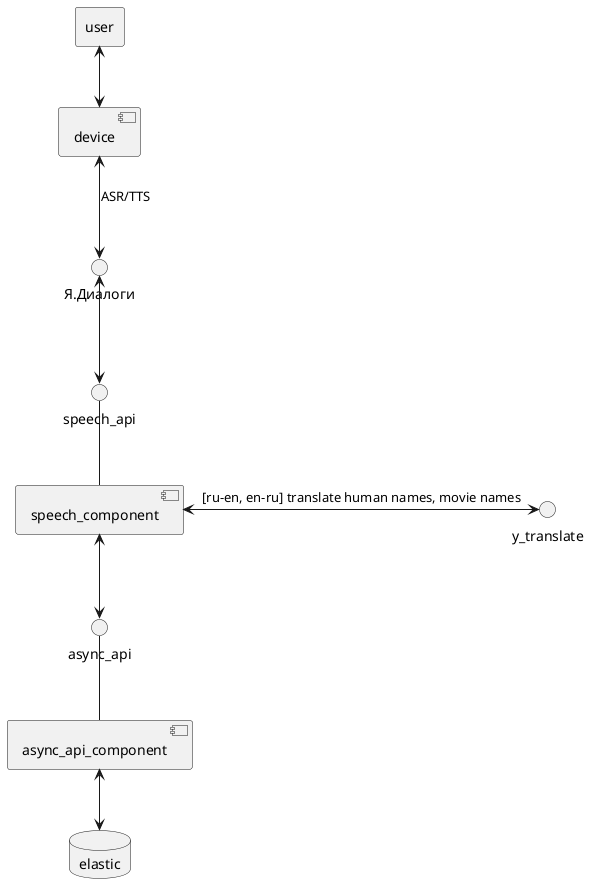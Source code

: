 @startuml
agent user
component device
component speech_component
component async_api_component
database elastic


user <--> device
device <--> Я.Диалоги: ASR/TTS
Я.Диалоги <--> speech_api
speech_api -- speech_component

speech_component <-> y_translate: [ru-en, en-ru] translate human names, movie names
speech_component <--> async_api
async_api -- async_api_component
async_api_component <--> elastic
@enduml